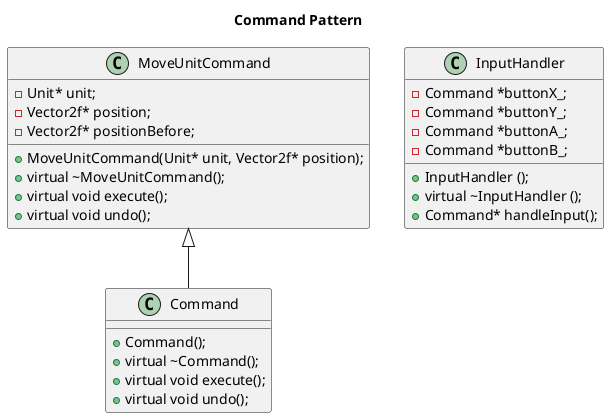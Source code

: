 @startuml
title Command Pattern

MoveUnitCommand <|-- Command

class Command {
    +Command();
    +virtual ~Command();
    +virtual void execute();
    +virtual void undo();
}

class MoveUnitCommand {
    -Unit* unit;
    -Vector2f* position;
    -Vector2f* positionBefore;
    +MoveUnitCommand(Unit* unit, Vector2f* position);
    +virtual ~MoveUnitCommand();
    +virtual void execute();
    +virtual void undo();
}

class InputHandler {
    -Command *buttonX_;
    -Command *buttonY_;
    -Command *buttonA_;
    -Command *buttonB_;
    +InputHandler ();
    +virtual ~InputHandler ();
    +Command* handleInput();
}
@enduml
